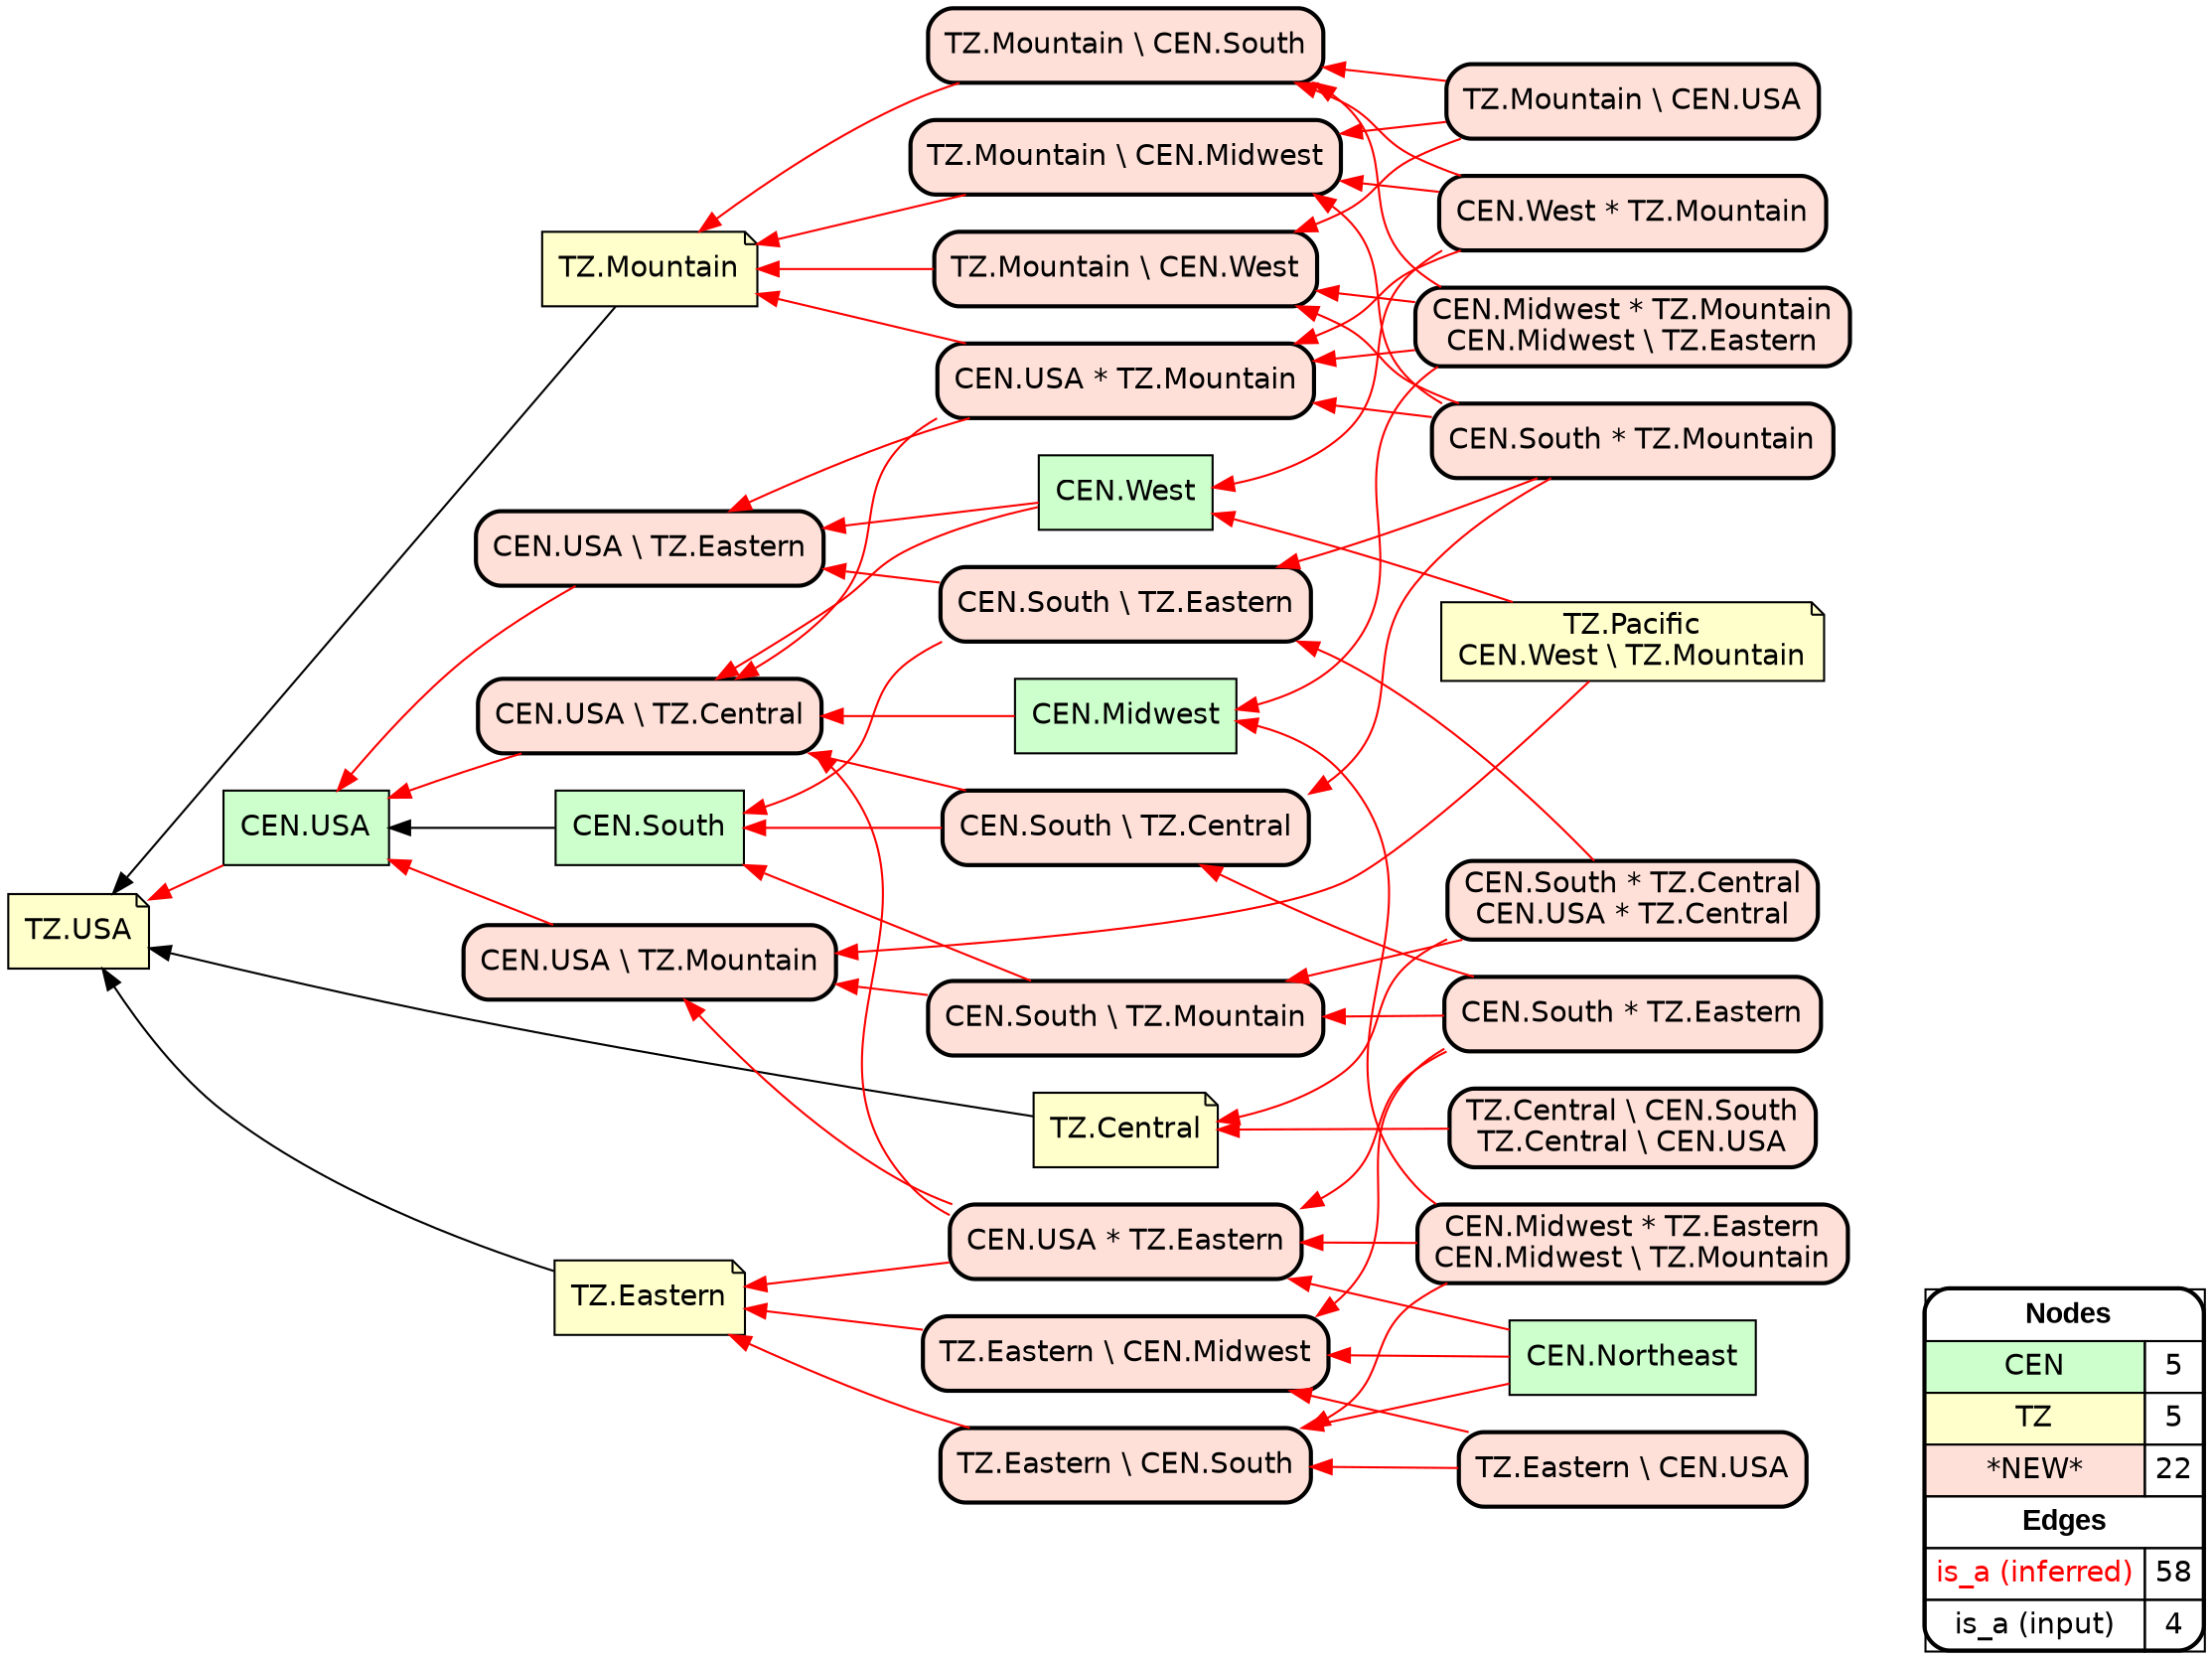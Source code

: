 digraph{
rankdir=RL
node[shape=box style=filled fillcolor="#CCFFCC" fontname="helvetica"] 
"CEN.USA"
"CEN.Midwest"
"CEN.West"
"CEN.Northeast"
"CEN.South"
node[shape=note style=filled fillcolor="#FFFFCC" fontname="helvetica"] 
"TZ.Mountain"
"TZ.USA"
"TZ.Eastern"
"TZ.Central"
"TZ.Pacific\nCEN.West \\ TZ.Mountain"
node[shape=box style="filled,rounded,bold" fillcolor="#FFE0D8" fontname="helvetica"] 
"TZ.Mountain \\ CEN.USA"
"CEN.West * TZ.Mountain"
"CEN.USA \\ TZ.Central"
"CEN.South * TZ.Eastern"
"CEN.South \\ TZ.Eastern"
"CEN.USA \\ TZ.Eastern"
"CEN.South * TZ.Central\nCEN.USA * TZ.Central"
"CEN.South * TZ.Mountain"
"TZ.Eastern \\ CEN.USA"
"TZ.Eastern \\ CEN.Midwest"
"CEN.USA * TZ.Mountain"
"TZ.Central \\ CEN.South\nTZ.Central \\ CEN.USA"
"TZ.Mountain \\ CEN.West"
"CEN.USA * TZ.Eastern"
"CEN.USA \\ TZ.Mountain"
"CEN.Midwest * TZ.Mountain\nCEN.Midwest \\ TZ.Eastern"
"TZ.Mountain \\ CEN.Midwest"
"CEN.South \\ TZ.Mountain"
"CEN.Midwest * TZ.Eastern\nCEN.Midwest \\ TZ.Mountain"
"TZ.Mountain \\ CEN.South"
"CEN.South \\ TZ.Central"
"TZ.Eastern \\ CEN.South"
edge[arrowhead=normal style=dotted color="#000000" constraint=true penwidth=1]
edge[arrowhead=normal style=solid color="#FF0000" constraint=true penwidth=1]
"CEN.South * TZ.Central\nCEN.USA * TZ.Central" -> "CEN.South \\ TZ.Mountain"
"CEN.USA * TZ.Eastern" -> "CEN.USA \\ TZ.Mountain"
"CEN.USA * TZ.Mountain" -> "TZ.Mountain"
"CEN.Midwest" -> "CEN.USA \\ TZ.Central"
"TZ.Mountain \\ CEN.USA" -> "TZ.Mountain \\ CEN.South"
"TZ.Mountain \\ CEN.South" -> "TZ.Mountain"
"CEN.Northeast" -> "CEN.USA * TZ.Eastern"
"CEN.South \\ TZ.Mountain" -> "CEN.USA \\ TZ.Mountain"
"TZ.Eastern \\ CEN.USA" -> "TZ.Eastern \\ CEN.South"
"CEN.South \\ TZ.Central" -> "CEN.South"
"TZ.Mountain \\ CEN.USA" -> "TZ.Mountain \\ CEN.West"
"CEN.USA" -> "TZ.USA"
"CEN.South * TZ.Eastern" -> "CEN.South \\ TZ.Mountain"
"CEN.West" -> "CEN.USA \\ TZ.Eastern"
"CEN.West * TZ.Mountain" -> "TZ.Mountain \\ CEN.Midwest"
"TZ.Central \\ CEN.South\nTZ.Central \\ CEN.USA" -> "TZ.Central"
"CEN.Midwest * TZ.Mountain\nCEN.Midwest \\ TZ.Eastern" -> "TZ.Mountain \\ CEN.West"
"TZ.Pacific\nCEN.West \\ TZ.Mountain" -> "CEN.West"
"CEN.West * TZ.Mountain" -> "CEN.USA * TZ.Mountain"
"CEN.Northeast" -> "TZ.Eastern \\ CEN.Midwest"
"TZ.Eastern \\ CEN.Midwest" -> "TZ.Eastern"
"CEN.USA * TZ.Eastern" -> "CEN.USA \\ TZ.Central"
"CEN.West" -> "CEN.USA \\ TZ.Central"
"TZ.Eastern \\ CEN.USA" -> "TZ.Eastern \\ CEN.Midwest"
"CEN.Midwest * TZ.Mountain\nCEN.Midwest \\ TZ.Eastern" -> "CEN.USA * TZ.Mountain"
"CEN.Midwest * TZ.Eastern\nCEN.Midwest \\ TZ.Mountain" -> "CEN.USA * TZ.Eastern"
"CEN.South * TZ.Mountain" -> "CEN.South \\ TZ.Eastern"
"CEN.Midwest * TZ.Mountain\nCEN.Midwest \\ TZ.Eastern" -> "TZ.Mountain \\ CEN.South"
"CEN.South * TZ.Mountain" -> "CEN.USA * TZ.Mountain"
"CEN.South * TZ.Central\nCEN.USA * TZ.Central" -> "TZ.Central"
"TZ.Mountain \\ CEN.West" -> "TZ.Mountain"
"CEN.West * TZ.Mountain" -> "CEN.West"
"CEN.South \\ TZ.Central" -> "CEN.USA \\ TZ.Central"
"TZ.Mountain \\ CEN.USA" -> "TZ.Mountain \\ CEN.Midwest"
"CEN.South * TZ.Eastern" -> "TZ.Eastern \\ CEN.Midwest"
"CEN.Northeast" -> "TZ.Eastern \\ CEN.South"
"CEN.USA * TZ.Mountain" -> "CEN.USA \\ TZ.Eastern"
"CEN.South * TZ.Eastern" -> "CEN.USA * TZ.Eastern"
"CEN.Midwest * TZ.Eastern\nCEN.Midwest \\ TZ.Mountain" -> "CEN.Midwest"
"CEN.West * TZ.Mountain" -> "TZ.Mountain \\ CEN.South"
"CEN.South \\ TZ.Mountain" -> "CEN.South"
"CEN.South \\ TZ.Eastern" -> "CEN.USA \\ TZ.Eastern"
"CEN.Midwest * TZ.Mountain\nCEN.Midwest \\ TZ.Eastern" -> "CEN.Midwest"
"CEN.USA * TZ.Mountain" -> "CEN.USA \\ TZ.Central"
"CEN.South * TZ.Mountain" -> "TZ.Mountain \\ CEN.West"
"TZ.Eastern \\ CEN.South" -> "TZ.Eastern"
"CEN.Midwest * TZ.Eastern\nCEN.Midwest \\ TZ.Mountain" -> "TZ.Eastern \\ CEN.South"
"CEN.USA \\ TZ.Eastern" -> "CEN.USA"
"CEN.USA \\ TZ.Mountain" -> "CEN.USA"
"TZ.Pacific\nCEN.West \\ TZ.Mountain" -> "CEN.USA \\ TZ.Mountain"
"CEN.South * TZ.Mountain" -> "CEN.South \\ TZ.Central"
"CEN.South * TZ.Central\nCEN.USA * TZ.Central" -> "CEN.South \\ TZ.Eastern"
"CEN.USA * TZ.Eastern" -> "TZ.Eastern"
"CEN.South \\ TZ.Eastern" -> "CEN.South"
"TZ.Mountain \\ CEN.Midwest" -> "TZ.Mountain"
"CEN.USA \\ TZ.Central" -> "CEN.USA"
"CEN.South * TZ.Eastern" -> "CEN.South \\ TZ.Central"
"CEN.South * TZ.Mountain" -> "TZ.Mountain \\ CEN.Midwest"
edge[arrowhead=normal style=solid color="#000000" constraint=true penwidth=1]
"CEN.South" -> "CEN.USA"
"TZ.Mountain" -> "TZ.USA"
"TZ.Central" -> "TZ.USA"
"TZ.Eastern" -> "TZ.USA"
node[shape=box] 
{rank=source Legend [fillcolor= white margin=0 label=< 
 <TABLE BORDER="0" CELLBORDER="1" CELLSPACING="0" CELLPADDING="4"> 
<TR> <TD COLSPAN="2"><font face="Arial Black"> Nodes</font></TD> </TR> 
<TR> 
 <TD bgcolor="#CCFFCC" fontname="helvetica">CEN</TD> 
 <TD>5</TD> 
 </TR> 
<TR> 
 <TD bgcolor="#FFFFCC" fontname="helvetica">TZ</TD> 
 <TD>5</TD> 
 </TR> 
<TR> 
 <TD bgcolor="#FFE0D8" fontname="helvetica">*NEW*</TD> 
 <TD>22</TD> 
 </TR> 
<TR> <TD COLSPAN="2"><font face = "Arial Black"> Edges </font></TD> </TR> 
<TR> 
 <TD><font color ="#FF0000">is_a (inferred)</font></TD><TD>58</TD>
</TR>
<TR> 
 <TD><font color ="#000000">is_a (input)</font></TD><TD>4</TD>
</TR>
</TABLE> 
 >] } 
}